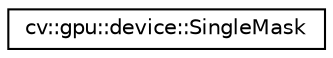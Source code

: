 digraph "Graphical Class Hierarchy"
{
 // LATEX_PDF_SIZE
  edge [fontname="Helvetica",fontsize="10",labelfontname="Helvetica",labelfontsize="10"];
  node [fontname="Helvetica",fontsize="10",shape=record];
  rankdir="LR";
  Node0 [label="cv::gpu::device::SingleMask",height=0.2,width=0.4,color="black", fillcolor="white", style="filled",URL="$structcv_1_1gpu_1_1device_1_1_single_mask.html",tooltip=" "];
}
